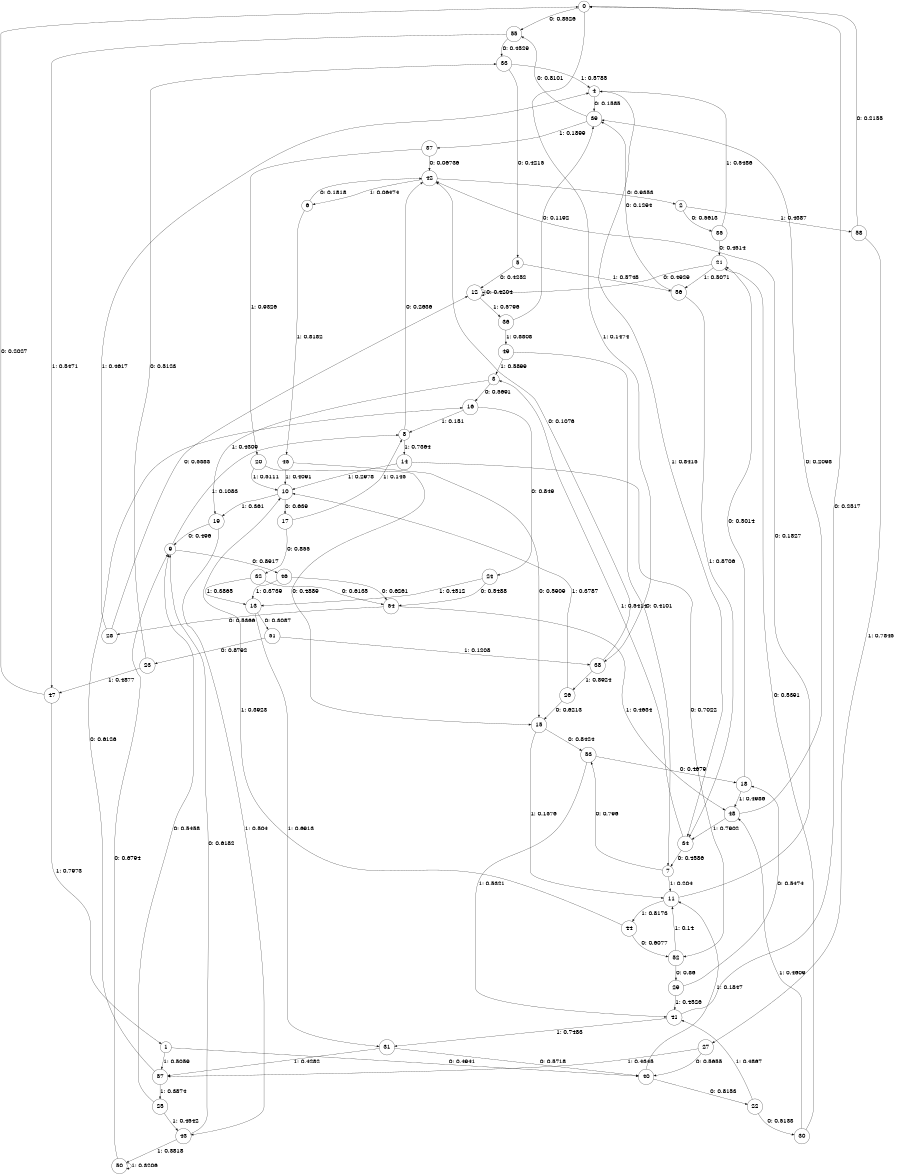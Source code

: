 digraph "ch5concat_phase3_L8" {
size = "6,8.5";
ratio = "fill";
node [shape = circle];
node [fontsize = 24];
edge [fontsize = 24];
0 -> 55 [label = "0: 0.8526   "];
0 -> 38 [label = "1: 0.1474   "];
1 -> 40 [label = "0: 0.4941   "];
1 -> 57 [label = "1: 0.5059   "];
2 -> 35 [label = "0: 0.5613   "];
2 -> 58 [label = "1: 0.4387   "];
3 -> 16 [label = "0: 0.5691   "];
3 -> 19 [label = "1: 0.4309   "];
4 -> 39 [label = "0: 0.1585   "];
4 -> 34 [label = "1: 0.8415   "];
5 -> 12 [label = "0: 0.4252   "];
5 -> 56 [label = "1: 0.5748   "];
6 -> 42 [label = "0: 0.1818   "];
6 -> 45 [label = "1: 0.8182   "];
7 -> 53 [label = "0: 0.796    "];
7 -> 11 [label = "1: 0.204    "];
8 -> 42 [label = "0: 0.2636   "];
8 -> 14 [label = "1: 0.7364   "];
9 -> 46 [label = "0: 0.8917   "];
9 -> 8 [label = "1: 0.1083   "];
10 -> 17 [label = "0: 0.639    "];
10 -> 19 [label = "1: 0.361    "];
11 -> 42 [label = "0: 0.1827   "];
11 -> 44 [label = "1: 0.8173   "];
12 -> 12 [label = "0: 0.4204   "];
12 -> 36 [label = "1: 0.5796   "];
13 -> 51 [label = "0: 0.3087   "];
13 -> 31 [label = "1: 0.6913   "];
14 -> 52 [label = "0: 0.7022   "];
14 -> 10 [label = "1: 0.2978   "];
15 -> 53 [label = "0: 0.8424   "];
15 -> 11 [label = "1: 0.1576   "];
16 -> 24 [label = "0: 0.849    "];
16 -> 8 [label = "1: 0.151    "];
17 -> 32 [label = "0: 0.855    "];
17 -> 8 [label = "1: 0.145    "];
18 -> 21 [label = "0: 0.5014   "];
18 -> 48 [label = "1: 0.4986   "];
19 -> 9 [label = "0: 0.496    "];
19 -> 43 [label = "1: 0.504    "];
20 -> 15 [label = "0: 0.4889   "];
20 -> 10 [label = "1: 0.5111   "];
21 -> 12 [label = "0: 0.4929   "];
21 -> 56 [label = "1: 0.5071   "];
22 -> 30 [label = "0: 0.5133   "];
22 -> 41 [label = "1: 0.4867   "];
23 -> 33 [label = "0: 0.5123   "];
23 -> 47 [label = "1: 0.4877   "];
24 -> 54 [label = "0: 0.5488   "];
24 -> 13 [label = "1: 0.4512   "];
25 -> 9 [label = "0: 0.5458   "];
25 -> 43 [label = "1: 0.4542   "];
26 -> 15 [label = "0: 0.6213   "];
26 -> 10 [label = "1: 0.3787   "];
27 -> 40 [label = "0: 0.5655   "];
27 -> 57 [label = "1: 0.4345   "];
28 -> 12 [label = "0: 0.5383   "];
28 -> 4 [label = "1: 0.4617   "];
29 -> 18 [label = "0: 0.5474   "];
29 -> 41 [label = "1: 0.4526   "];
30 -> 21 [label = "0: 0.5391   "];
30 -> 48 [label = "1: 0.4609   "];
31 -> 40 [label = "0: 0.5718   "];
31 -> 57 [label = "1: 0.4282   "];
32 -> 54 [label = "0: 0.6135   "];
32 -> 13 [label = "1: 0.3865   "];
33 -> 5 [label = "0: 0.4215   "];
33 -> 4 [label = "1: 0.5785   "];
34 -> 7 [label = "0: 0.4586   "];
34 -> 3 [label = "1: 0.5414   "];
35 -> 21 [label = "0: 0.4514   "];
35 -> 4 [label = "1: 0.5486   "];
36 -> 39 [label = "0: 0.1192   "];
36 -> 49 [label = "1: 0.8808   "];
37 -> 42 [label = "0: 0.06736  "];
37 -> 20 [label = "1: 0.9326   "];
38 -> 42 [label = "0: 0.1076   "];
38 -> 26 [label = "1: 0.8924   "];
39 -> 55 [label = "0: 0.8101   "];
39 -> 37 [label = "1: 0.1899   "];
40 -> 22 [label = "0: 0.8153   "];
40 -> 11 [label = "1: 0.1847   "];
41 -> 0 [label = "0: 0.2517   "];
41 -> 31 [label = "1: 0.7483   "];
42 -> 2 [label = "0: 0.9353   "];
42 -> 6 [label = "1: 0.06474  "];
43 -> 9 [label = "0: 0.6182   "];
43 -> 50 [label = "1: 0.3818   "];
44 -> 52 [label = "0: 0.6077   "];
44 -> 10 [label = "1: 0.3923   "];
45 -> 15 [label = "0: 0.5909   "];
45 -> 10 [label = "1: 0.4091   "];
46 -> 54 [label = "0: 0.6261   "];
46 -> 13 [label = "1: 0.3739   "];
47 -> 0 [label = "0: 0.2027   "];
47 -> 1 [label = "1: 0.7973   "];
48 -> 39 [label = "0: 0.2098   "];
48 -> 34 [label = "1: 0.7902   "];
49 -> 7 [label = "0: 0.4101   "];
49 -> 3 [label = "1: 0.5899   "];
50 -> 9 [label = "0: 0.6794   "];
50 -> 50 [label = "1: 0.3206   "];
51 -> 23 [label = "0: 0.8792   "];
51 -> 38 [label = "1: 0.1208   "];
52 -> 29 [label = "0: 0.86     "];
52 -> 11 [label = "1: 0.14     "];
53 -> 18 [label = "0: 0.4679   "];
53 -> 41 [label = "1: 0.5321   "];
54 -> 28 [label = "0: 0.5366   "];
54 -> 48 [label = "1: 0.4634   "];
55 -> 33 [label = "0: 0.4529   "];
55 -> 47 [label = "1: 0.5471   "];
56 -> 39 [label = "0: 0.1294   "];
56 -> 34 [label = "1: 0.8706   "];
57 -> 16 [label = "0: 0.6126   "];
57 -> 25 [label = "1: 0.3874   "];
58 -> 0 [label = "0: 0.2155   "];
58 -> 27 [label = "1: 0.7845   "];
}
